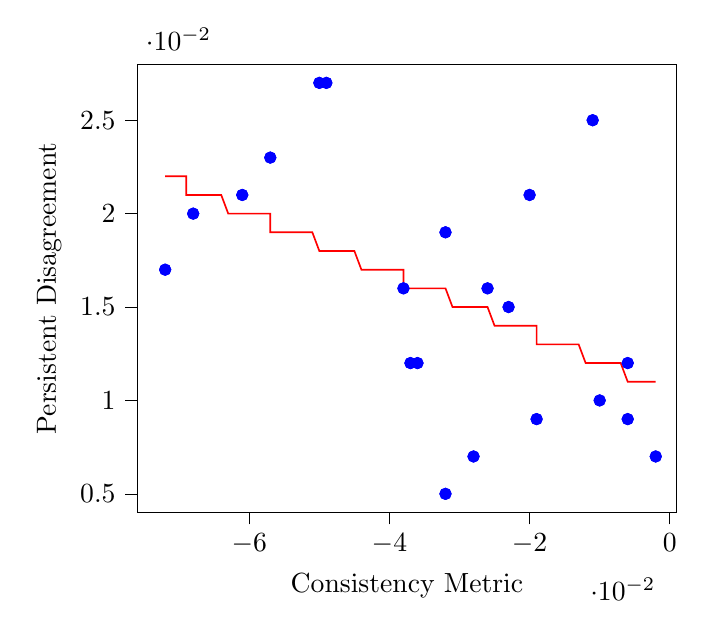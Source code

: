 % This file was created with tikzplotlib v0.10.1.
\begin{tikzpicture}

\definecolor{darkgray176}{RGB}{176,176,176}

\begin{axis}[
tick align=outside,
tick pos=left,
x grid style={darkgray176},
xlabel={Consistency Metric},
xmin=-0.076, xmax=0.001,
xtick style={color=black},
y grid style={darkgray176},
ylabel={Persistent Disagreement},
ymin=0.004, ymax=0.028,
ytick style={color=black}
]
\addplot [draw=blue, fill=blue, mark=*, only marks]
table{%
x  y
-0.05 0.027
-0.061 0.021
-0.006 0.009
-0.019 0.009
-0.01 0.01
-0.026 0.016
-0.05 0.027
-0.023 0.015
-0.049 0.027
-0.02 0.021
-0.057 0.023
-0.011 0.025
-0.061 0.021
-0.023 0.015
-0.068 0.02
-0.038 0.016
-0.072 0.017
-0.032 0.019
-0.006 0.009
-0.049 0.027
-0.068 0.02
-0.028 0.007
-0.002 0.007
-0.036 0.012
-0.019 0.009
-0.02 0.021
-0.038 0.016
-0.028 0.007
-0.032 0.005
-0.006 0.012
-0.01 0.01
-0.057 0.023
-0.072 0.017
-0.002 0.007
-0.032 0.005
-0.037 0.012
-0.026 0.016
-0.011 0.025
-0.032 0.019
-0.036 0.012
-0.006 0.012
-0.037 0.012
};
\addplot [semithick, red]
table {%
-0.072 0.022
-0.071 0.022
-0.071 0.022
-0.07 0.022
-0.069 0.022
-0.069 0.021
-0.068 0.021
-0.067 0.021
-0.066 0.021
-0.066 0.021
-0.065 0.021
-0.064 0.021
-0.064 0.021
-0.063 0.02
-0.062 0.02
-0.062 0.02
-0.061 0.02
-0.06 0.02
-0.059 0.02
-0.059 0.02
-0.058 0.02
-0.057 0.02
-0.057 0.019
-0.056 0.019
-0.055 0.019
-0.054 0.019
-0.054 0.019
-0.053 0.019
-0.052 0.019
-0.052 0.019
-0.051 0.019
-0.05 0.018
-0.05 0.018
-0.049 0.018
-0.048 0.018
-0.047 0.018
-0.047 0.018
-0.046 0.018
-0.045 0.018
-0.045 0.018
-0.044 0.017
-0.043 0.017
-0.043 0.017
-0.042 0.017
-0.041 0.017
-0.04 0.017
-0.04 0.017
-0.039 0.017
-0.038 0.017
-0.038 0.016
-0.037 0.016
-0.036 0.016
-0.036 0.016
-0.035 0.016
-0.034 0.016
-0.033 0.016
-0.033 0.016
-0.032 0.016
-0.031 0.015
-0.031 0.015
-0.03 0.015
-0.029 0.015
-0.028 0.015
-0.028 0.015
-0.027 0.015
-0.026 0.015
-0.026 0.015
-0.025 0.014
-0.024 0.014
-0.024 0.014
-0.023 0.014
-0.022 0.014
-0.021 0.014
-0.021 0.014
-0.02 0.014
-0.019 0.014
-0.019 0.013
-0.018 0.013
-0.017 0.013
-0.017 0.013
-0.016 0.013
-0.015 0.013
-0.014 0.013
-0.014 0.013
-0.013 0.013
-0.012 0.012
-0.012 0.012
-0.011 0.012
-0.01 0.012
-0.01 0.012
-0.009 0.012
-0.008 0.012
-0.007 0.012
-0.007 0.012
-0.006 0.011
-0.005 0.011
-0.005 0.011
-0.004 0.011
-0.003 0.011
-0.002 0.011
};
\end{axis}

\end{tikzpicture}
